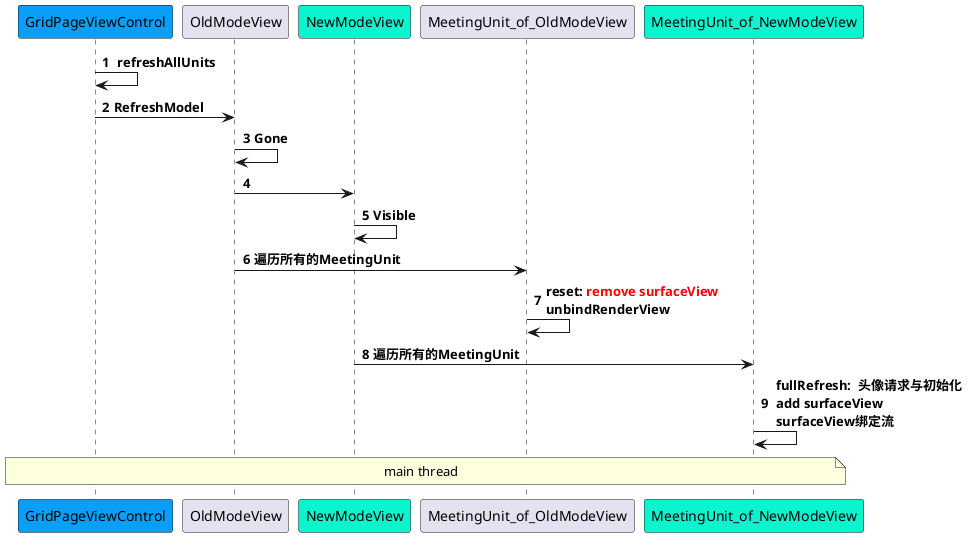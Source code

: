 @startuml
'https://plantuml.com/sequence-diagram

autonumber

participant GridPageViewControl #099FF9
participant OldModeView
participant NewModeView #0AF5CE
participant MeetingUnit_of_OldModeView
participant MeetingUnit_of_NewModeView  #0AF5CE




GridPageViewControl -> GridPageViewControl: <b> refreshAllUnits
GridPageViewControl -> OldModeView : <b>RefreshModel
OldModeView -> OldModeView:  <b>Gone
OldModeView -> NewModeView
NewModeView -> NewModeView:  <b>Visible
OldModeView -> MeetingUnit_of_OldModeView:  <b>遍历所有的MeetingUnit
MeetingUnit_of_OldModeView -> MeetingUnit_of_OldModeView :  <b>reset: <font color=red>remove surfaceView \n<b>unbindRenderView
NewModeView -> MeetingUnit_of_NewModeView :  <b>遍历所有的MeetingUnit
MeetingUnit_of_NewModeView -> MeetingUnit_of_NewModeView:  <b> fullRefresh:  头像请求与初始化 \n<b> add surfaceView  \n<b> surfaceView绑定流

note over GridPageViewControl, MeetingUnit_of_NewModeView: main thread

@enduml